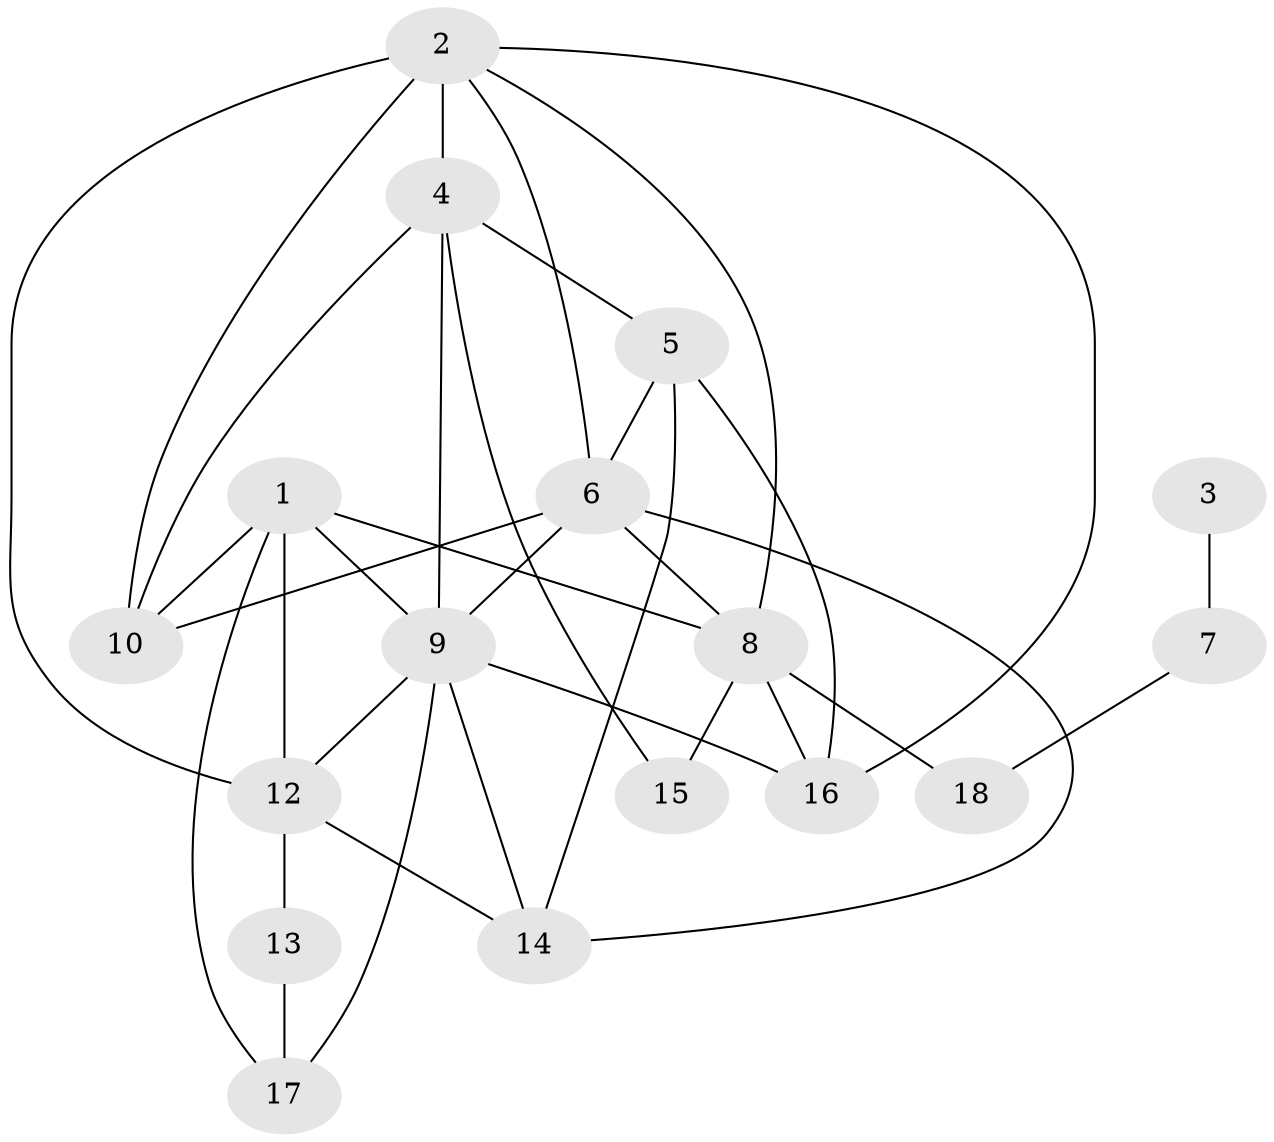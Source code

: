// original degree distribution, {2: 0.28, 3: 0.26, 4: 0.14, 1: 0.1, 5: 0.2, 0: 0.02}
// Generated by graph-tools (version 1.1) at 2025/48/03/04/25 22:48:21]
// undirected, 17 vertices, 34 edges
graph export_dot {
  node [color=gray90,style=filled];
  1;
  2;
  3;
  4;
  5;
  6;
  7;
  8;
  9;
  10;
  12;
  13;
  14;
  15;
  16;
  17;
  18;
  1 -- 8 [weight=1.0];
  1 -- 9 [weight=1.0];
  1 -- 10 [weight=1.0];
  1 -- 12 [weight=1.0];
  1 -- 17 [weight=1.0];
  2 -- 4 [weight=1.0];
  2 -- 6 [weight=1.0];
  2 -- 8 [weight=1.0];
  2 -- 10 [weight=1.0];
  2 -- 12 [weight=2.0];
  2 -- 16 [weight=1.0];
  3 -- 7 [weight=1.0];
  4 -- 5 [weight=3.0];
  4 -- 9 [weight=1.0];
  4 -- 10 [weight=1.0];
  4 -- 15 [weight=1.0];
  5 -- 6 [weight=2.0];
  5 -- 14 [weight=1.0];
  5 -- 16 [weight=2.0];
  6 -- 8 [weight=1.0];
  6 -- 9 [weight=2.0];
  6 -- 10 [weight=2.0];
  6 -- 14 [weight=1.0];
  7 -- 18 [weight=1.0];
  8 -- 15 [weight=1.0];
  8 -- 16 [weight=1.0];
  8 -- 18 [weight=1.0];
  9 -- 12 [weight=1.0];
  9 -- 14 [weight=1.0];
  9 -- 16 [weight=1.0];
  9 -- 17 [weight=1.0];
  12 -- 13 [weight=1.0];
  12 -- 14 [weight=1.0];
  13 -- 17 [weight=2.0];
}
